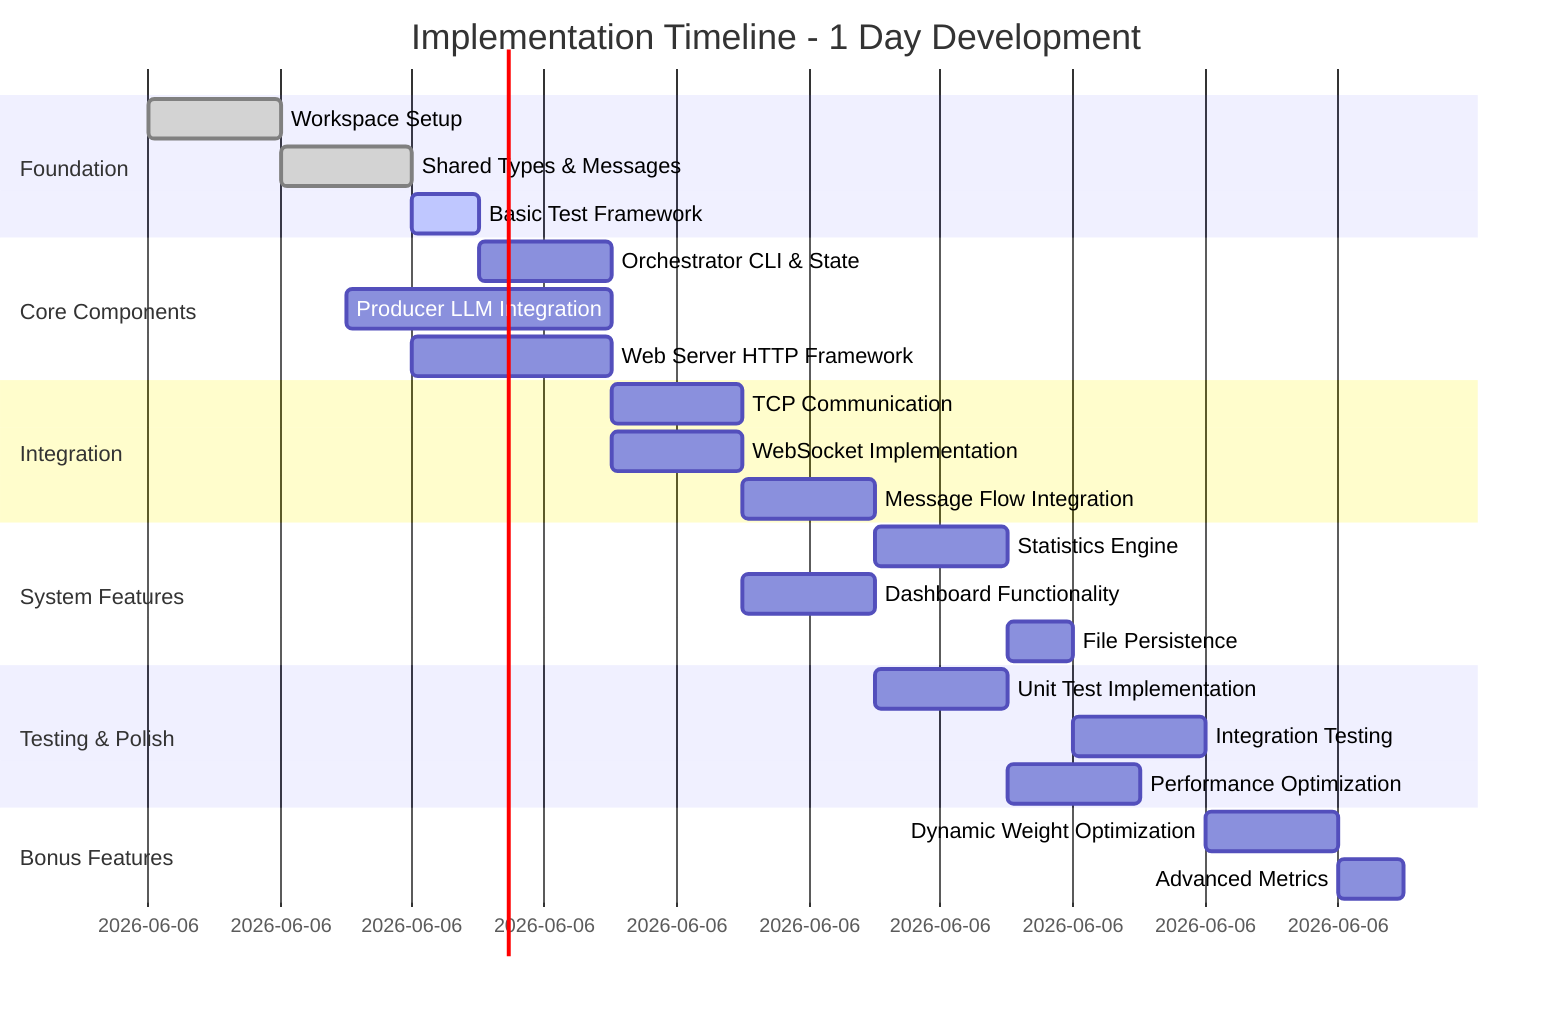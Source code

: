 gantt
    title Implementation Timeline - 1 Day Development
    dateFormat  HH:mm
    
    section Foundation
    Workspace Setup           :done, setup, 09:00, 10:00
    Shared Types & Messages   :done, shared, after setup, 1h
    Basic Test Framework      :active, test-foundation, after shared, 30m
    
    section Core Components
    Orchestrator CLI & State  :orch-core, after test-foundation, 1h
    Producer LLM Integration  :prod-core, 10:30, 2h
    Web Server HTTP Framework :web-core, 11:00, 1.5h
    
    section Integration
    TCP Communication         :tcp, after orch-core, 1h
    WebSocket Implementation  :ws, after web-core, 1h
    Message Flow Integration  :integration, after tcp, 1h
    
    section System Features
    Statistics Engine         :stats, after integration, 1h
    Dashboard Functionality   :dashboard, after ws, 1h
    File Persistence         :files, after stats, 30m
    
    section Testing & Polish
    Unit Test Implementation  :unit-tests, after dashboard, 1h
    Integration Testing       :int-tests, after files, 1h
    Performance Optimization  :optimization, after unit-tests, 1h
    
    section Bonus Features
    Dynamic Weight Optimization :bonus, after int-tests, 1h
    Advanced Metrics         :metrics, after bonus, 30m